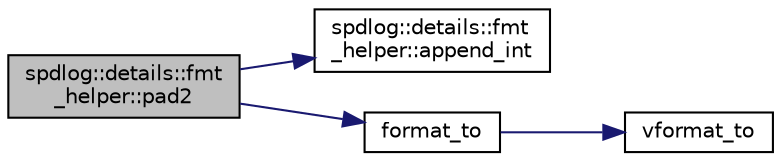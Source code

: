 digraph "spdlog::details::fmt_helper::pad2"
{
  edge [fontname="Helvetica",fontsize="10",labelfontname="Helvetica",labelfontsize="10"];
  node [fontname="Helvetica",fontsize="10",shape=record];
  rankdir="LR";
  Node1 [label="spdlog::details::fmt\l_helper::pad2",height=0.2,width=0.4,color="black", fillcolor="grey75", style="filled" fontcolor="black"];
  Node1 -> Node2 [color="midnightblue",fontsize="10",style="solid",fontname="Helvetica"];
  Node2 [label="spdlog::details::fmt\l_helper::append_int",height=0.2,width=0.4,color="black", fillcolor="white", style="filled",URL="$namespacespdlog_1_1details_1_1fmt__helper.html#a0d2621043fa718e54ffcaa2e9812dfa4"];
  Node1 -> Node3 [color="midnightblue",fontsize="10",style="solid",fontname="Helvetica"];
  Node3 [label="format_to",height=0.2,width=0.4,color="black", fillcolor="white", style="filled",URL="$vendor_2spdlog_2include_2spdlog_2fmt_2bundled_2_core_8h.html#abcac15fdbec6e0fe134caa0d49a40a88"];
  Node3 -> Node4 [color="midnightblue",fontsize="10",style="solid",fontname="Helvetica"];
  Node4 [label="vformat_to",height=0.2,width=0.4,color="black", fillcolor="white", style="filled",URL="$vendor_2spdlog_2include_2spdlog_2fmt_2bundled_2_core_8h.html#ae2022f6959a9a0bccb6a0770bdb76f43"];
}
